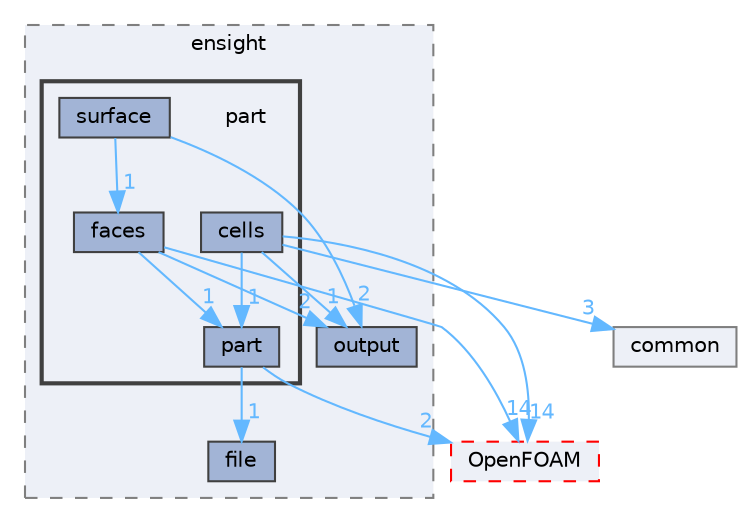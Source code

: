 digraph "src/fileFormats/ensight/part"
{
 // LATEX_PDF_SIZE
  bgcolor="transparent";
  edge [fontname=Helvetica,fontsize=10,labelfontname=Helvetica,labelfontsize=10];
  node [fontname=Helvetica,fontsize=10,shape=box,height=0.2,width=0.4];
  compound=true
  subgraph clusterdir_96586e5e3382cdca7ec33a231393ed79 {
    graph [ bgcolor="#edf0f7", pencolor="grey50", label="ensight", fontname=Helvetica,fontsize=10 style="filled,dashed", URL="dir_96586e5e3382cdca7ec33a231393ed79.html",tooltip=""]
  dir_5188635010b9cd2c7e8c48584acda7a7 [label="output", fillcolor="#a2b4d6", color="grey25", style="filled", URL="dir_5188635010b9cd2c7e8c48584acda7a7.html",tooltip=""];
  dir_73db43ae4b4052b75a0d727ec8e506dc [label="file", fillcolor="#a2b4d6", color="grey25", style="filled", URL="dir_73db43ae4b4052b75a0d727ec8e506dc.html",tooltip=""];
  subgraph clusterdir_e4f2c97cd698c11f1df91570802845fc {
    graph [ bgcolor="#edf0f7", pencolor="grey25", label="", fontname=Helvetica,fontsize=10 style="filled,bold", URL="dir_e4f2c97cd698c11f1df91570802845fc.html",tooltip=""]
    dir_e4f2c97cd698c11f1df91570802845fc [shape=plaintext, label="part"];
  dir_45fb8582864de14e041fb5693ec91f4f [label="cells", fillcolor="#a2b4d6", color="grey25", style="filled", URL="dir_45fb8582864de14e041fb5693ec91f4f.html",tooltip=""];
  dir_9e903d54450b92db1676ae8c8ad44657 [label="faces", fillcolor="#a2b4d6", color="grey25", style="filled", URL="dir_9e903d54450b92db1676ae8c8ad44657.html",tooltip=""];
  dir_0ea293fddd8292e671d38a2bdeaa87e4 [label="part", fillcolor="#a2b4d6", color="grey25", style="filled", URL="dir_0ea293fddd8292e671d38a2bdeaa87e4.html",tooltip=""];
  dir_7367c90b48a53e50ada32922ddea4090 [label="surface", fillcolor="#a2b4d6", color="grey25", style="filled", URL="dir_7367c90b48a53e50ada32922ddea4090.html",tooltip=""];
  }
  }
  dir_354aa7fa7c4f301d2b135419536f9e99 [label="common", fillcolor="#edf0f7", color="grey50", style="filled", URL="dir_354aa7fa7c4f301d2b135419536f9e99.html",tooltip=""];
  dir_c5473ff19b20e6ec4dfe5c310b3778a8 [label="OpenFOAM", fillcolor="#edf0f7", color="red", style="filled,dashed", URL="dir_c5473ff19b20e6ec4dfe5c310b3778a8.html",tooltip=""];
  dir_45fb8582864de14e041fb5693ec91f4f->dir_0ea293fddd8292e671d38a2bdeaa87e4 [headlabel="1", labeldistance=1.5 headhref="dir_000429_002791.html" href="dir_000429_002791.html" color="steelblue1" fontcolor="steelblue1"];
  dir_45fb8582864de14e041fb5693ec91f4f->dir_354aa7fa7c4f301d2b135419536f9e99 [headlabel="3", labeldistance=1.5 headhref="dir_000429_000553.html" href="dir_000429_000553.html" color="steelblue1" fontcolor="steelblue1"];
  dir_45fb8582864de14e041fb5693ec91f4f->dir_5188635010b9cd2c7e8c48584acda7a7 [headlabel="1", labeldistance=1.5 headhref="dir_000429_002738.html" href="dir_000429_002738.html" color="steelblue1" fontcolor="steelblue1"];
  dir_45fb8582864de14e041fb5693ec91f4f->dir_c5473ff19b20e6ec4dfe5c310b3778a8 [headlabel="14", labeldistance=1.5 headhref="dir_000429_002695.html" href="dir_000429_002695.html" color="steelblue1" fontcolor="steelblue1"];
  dir_9e903d54450b92db1676ae8c8ad44657->dir_0ea293fddd8292e671d38a2bdeaa87e4 [headlabel="1", labeldistance=1.5 headhref="dir_001264_002791.html" href="dir_001264_002791.html" color="steelblue1" fontcolor="steelblue1"];
  dir_9e903d54450b92db1676ae8c8ad44657->dir_5188635010b9cd2c7e8c48584acda7a7 [headlabel="2", labeldistance=1.5 headhref="dir_001264_002738.html" href="dir_001264_002738.html" color="steelblue1" fontcolor="steelblue1"];
  dir_9e903d54450b92db1676ae8c8ad44657->dir_c5473ff19b20e6ec4dfe5c310b3778a8 [headlabel="14", labeldistance=1.5 headhref="dir_001264_002695.html" href="dir_001264_002695.html" color="steelblue1" fontcolor="steelblue1"];
  dir_0ea293fddd8292e671d38a2bdeaa87e4->dir_73db43ae4b4052b75a0d727ec8e506dc [headlabel="1", labeldistance=1.5 headhref="dir_002791_001348.html" href="dir_002791_001348.html" color="steelblue1" fontcolor="steelblue1"];
  dir_0ea293fddd8292e671d38a2bdeaa87e4->dir_c5473ff19b20e6ec4dfe5c310b3778a8 [headlabel="2", labeldistance=1.5 headhref="dir_002791_002695.html" href="dir_002791_002695.html" color="steelblue1" fontcolor="steelblue1"];
  dir_7367c90b48a53e50ada32922ddea4090->dir_5188635010b9cd2c7e8c48584acda7a7 [headlabel="2", labeldistance=1.5 headhref="dir_003815_002738.html" href="dir_003815_002738.html" color="steelblue1" fontcolor="steelblue1"];
  dir_7367c90b48a53e50ada32922ddea4090->dir_9e903d54450b92db1676ae8c8ad44657 [headlabel="1", labeldistance=1.5 headhref="dir_003815_001264.html" href="dir_003815_001264.html" color="steelblue1" fontcolor="steelblue1"];
}
